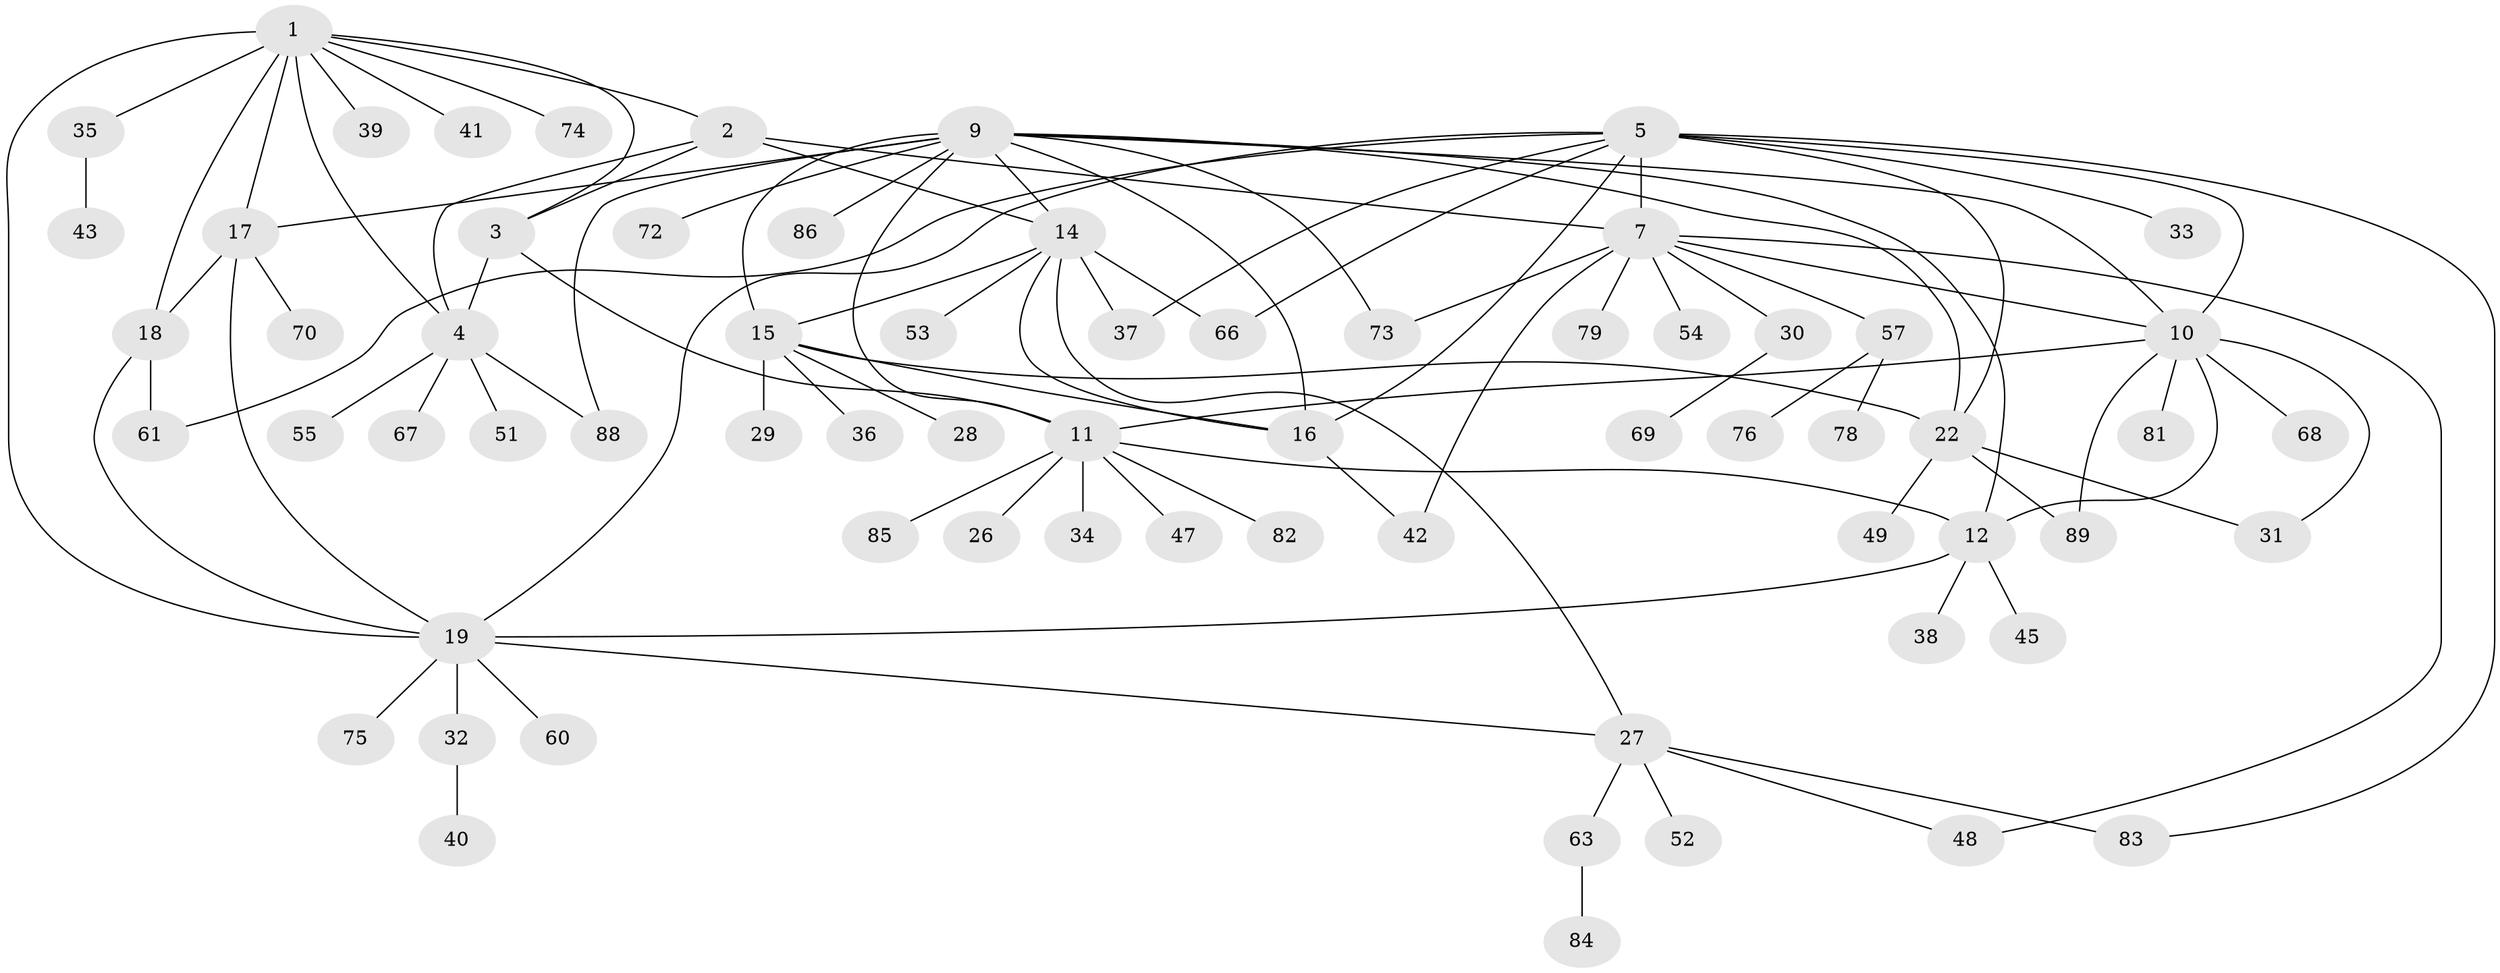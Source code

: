 // original degree distribution, {9: 0.03260869565217391, 6: 0.05434782608695652, 5: 0.03260869565217391, 7: 0.043478260869565216, 8: 0.05434782608695652, 10: 0.010869565217391304, 4: 0.010869565217391304, 2: 0.21739130434782608, 1: 0.4891304347826087, 3: 0.05434782608695652}
// Generated by graph-tools (version 1.1) at 2025/42/03/06/25 10:42:08]
// undirected, 68 vertices, 99 edges
graph export_dot {
graph [start="1"]
  node [color=gray90,style=filled];
  1 [super="+20"];
  2 [super="+58"];
  3 [super="+62"];
  4 [super="+23"];
  5 [super="+6"];
  7 [super="+8"];
  9 [super="+13"];
  10 [super="+46"];
  11 [super="+90"];
  12 [super="+25"];
  14 [super="+21"];
  15 [super="+44"];
  16;
  17 [super="+65"];
  18 [super="+24"];
  19 [super="+59"];
  22 [super="+50"];
  26;
  27 [super="+92"];
  28;
  29;
  30 [super="+56"];
  31;
  32 [super="+64"];
  33;
  34;
  35 [super="+80"];
  36;
  37;
  38;
  39;
  40;
  41;
  42;
  43;
  45;
  47;
  48;
  49;
  51;
  52;
  53;
  54;
  55 [super="+91"];
  57;
  60;
  61;
  63;
  66 [super="+71"];
  67;
  68 [super="+77"];
  69;
  70;
  72;
  73;
  74;
  75;
  76;
  78;
  79;
  81;
  82;
  83;
  84 [super="+87"];
  85;
  86;
  88;
  89;
  1 -- 2;
  1 -- 3;
  1 -- 4;
  1 -- 35;
  1 -- 39;
  1 -- 41;
  1 -- 74;
  1 -- 18;
  1 -- 19;
  1 -- 17 [weight=2];
  2 -- 3;
  2 -- 4;
  2 -- 7;
  2 -- 14;
  3 -- 4;
  3 -- 11;
  4 -- 51;
  4 -- 55;
  4 -- 67;
  4 -- 88;
  5 -- 7 [weight=4];
  5 -- 16;
  5 -- 19;
  5 -- 33;
  5 -- 61;
  5 -- 83;
  5 -- 66;
  5 -- 37;
  5 -- 10;
  5 -- 22;
  7 -- 42;
  7 -- 48;
  7 -- 54;
  7 -- 73;
  7 -- 57;
  7 -- 30;
  7 -- 79;
  7 -- 10;
  9 -- 10;
  9 -- 11;
  9 -- 12;
  9 -- 22;
  9 -- 72;
  9 -- 73;
  9 -- 86;
  9 -- 16;
  9 -- 17;
  9 -- 88;
  9 -- 14;
  9 -- 15;
  10 -- 11;
  10 -- 12;
  10 -- 31;
  10 -- 68;
  10 -- 81;
  10 -- 89;
  11 -- 12;
  11 -- 26;
  11 -- 34;
  11 -- 47;
  11 -- 82;
  11 -- 85;
  12 -- 19;
  12 -- 38;
  12 -- 45;
  14 -- 15;
  14 -- 16;
  14 -- 37;
  14 -- 53;
  14 -- 66;
  14 -- 27;
  15 -- 16;
  15 -- 22;
  15 -- 28;
  15 -- 29;
  15 -- 36;
  16 -- 42;
  17 -- 18;
  17 -- 19;
  17 -- 70;
  18 -- 19;
  18 -- 61;
  19 -- 32;
  19 -- 60;
  19 -- 75;
  19 -- 27;
  22 -- 31;
  22 -- 49;
  22 -- 89;
  27 -- 48;
  27 -- 52;
  27 -- 63;
  27 -- 83;
  30 -- 69;
  32 -- 40;
  35 -- 43;
  57 -- 76;
  57 -- 78;
  63 -- 84;
}
